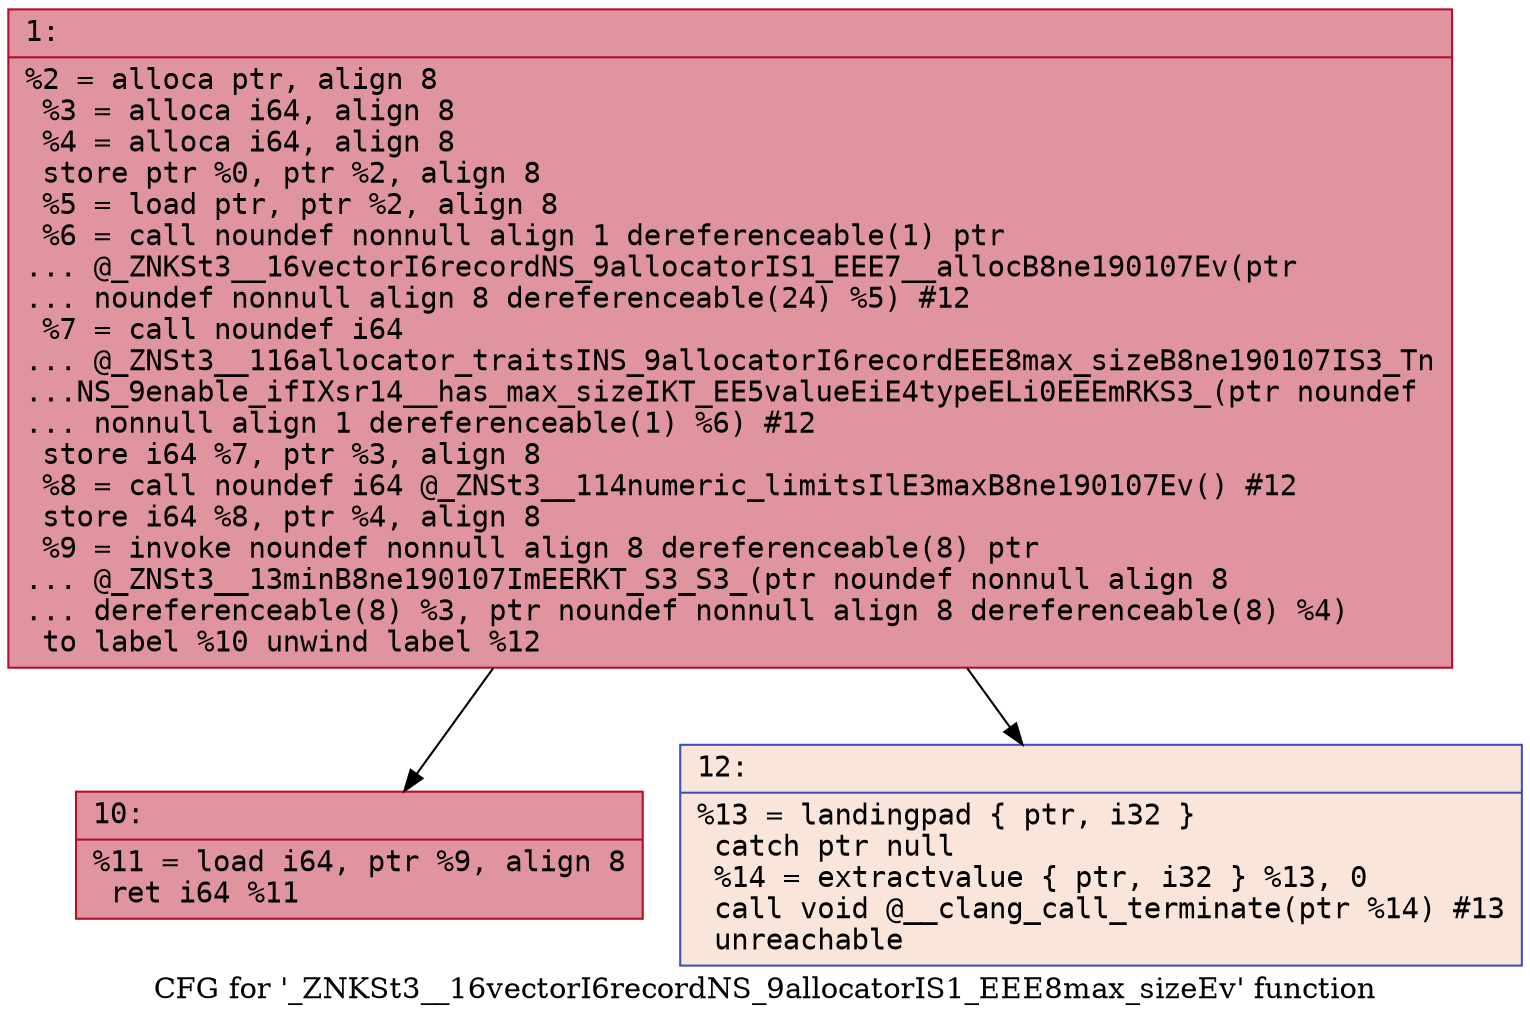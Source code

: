 digraph "CFG for '_ZNKSt3__16vectorI6recordNS_9allocatorIS1_EEE8max_sizeEv' function" {
	label="CFG for '_ZNKSt3__16vectorI6recordNS_9allocatorIS1_EEE8max_sizeEv' function";

	Node0x600001763700 [shape=record,color="#b70d28ff", style=filled, fillcolor="#b70d2870" fontname="Courier",label="{1:\l|  %2 = alloca ptr, align 8\l  %3 = alloca i64, align 8\l  %4 = alloca i64, align 8\l  store ptr %0, ptr %2, align 8\l  %5 = load ptr, ptr %2, align 8\l  %6 = call noundef nonnull align 1 dereferenceable(1) ptr\l... @_ZNKSt3__16vectorI6recordNS_9allocatorIS1_EEE7__allocB8ne190107Ev(ptr\l... noundef nonnull align 8 dereferenceable(24) %5) #12\l  %7 = call noundef i64\l... @_ZNSt3__116allocator_traitsINS_9allocatorI6recordEEE8max_sizeB8ne190107IS3_Tn\l...NS_9enable_ifIXsr14__has_max_sizeIKT_EE5valueEiE4typeELi0EEEmRKS3_(ptr noundef\l... nonnull align 1 dereferenceable(1) %6) #12\l  store i64 %7, ptr %3, align 8\l  %8 = call noundef i64 @_ZNSt3__114numeric_limitsIlE3maxB8ne190107Ev() #12\l  store i64 %8, ptr %4, align 8\l  %9 = invoke noundef nonnull align 8 dereferenceable(8) ptr\l... @_ZNSt3__13minB8ne190107ImEERKT_S3_S3_(ptr noundef nonnull align 8\l... dereferenceable(8) %3, ptr noundef nonnull align 8 dereferenceable(8) %4)\l          to label %10 unwind label %12\l}"];
	Node0x600001763700 -> Node0x600001763750[tooltip="1 -> 10\nProbability 100.00%" ];
	Node0x600001763700 -> Node0x6000017637a0[tooltip="1 -> 12\nProbability 0.00%" ];
	Node0x600001763750 [shape=record,color="#b70d28ff", style=filled, fillcolor="#b70d2870" fontname="Courier",label="{10:\l|  %11 = load i64, ptr %9, align 8\l  ret i64 %11\l}"];
	Node0x6000017637a0 [shape=record,color="#3d50c3ff", style=filled, fillcolor="#f4c5ad70" fontname="Courier",label="{12:\l|  %13 = landingpad \{ ptr, i32 \}\l          catch ptr null\l  %14 = extractvalue \{ ptr, i32 \} %13, 0\l  call void @__clang_call_terminate(ptr %14) #13\l  unreachable\l}"];
}
